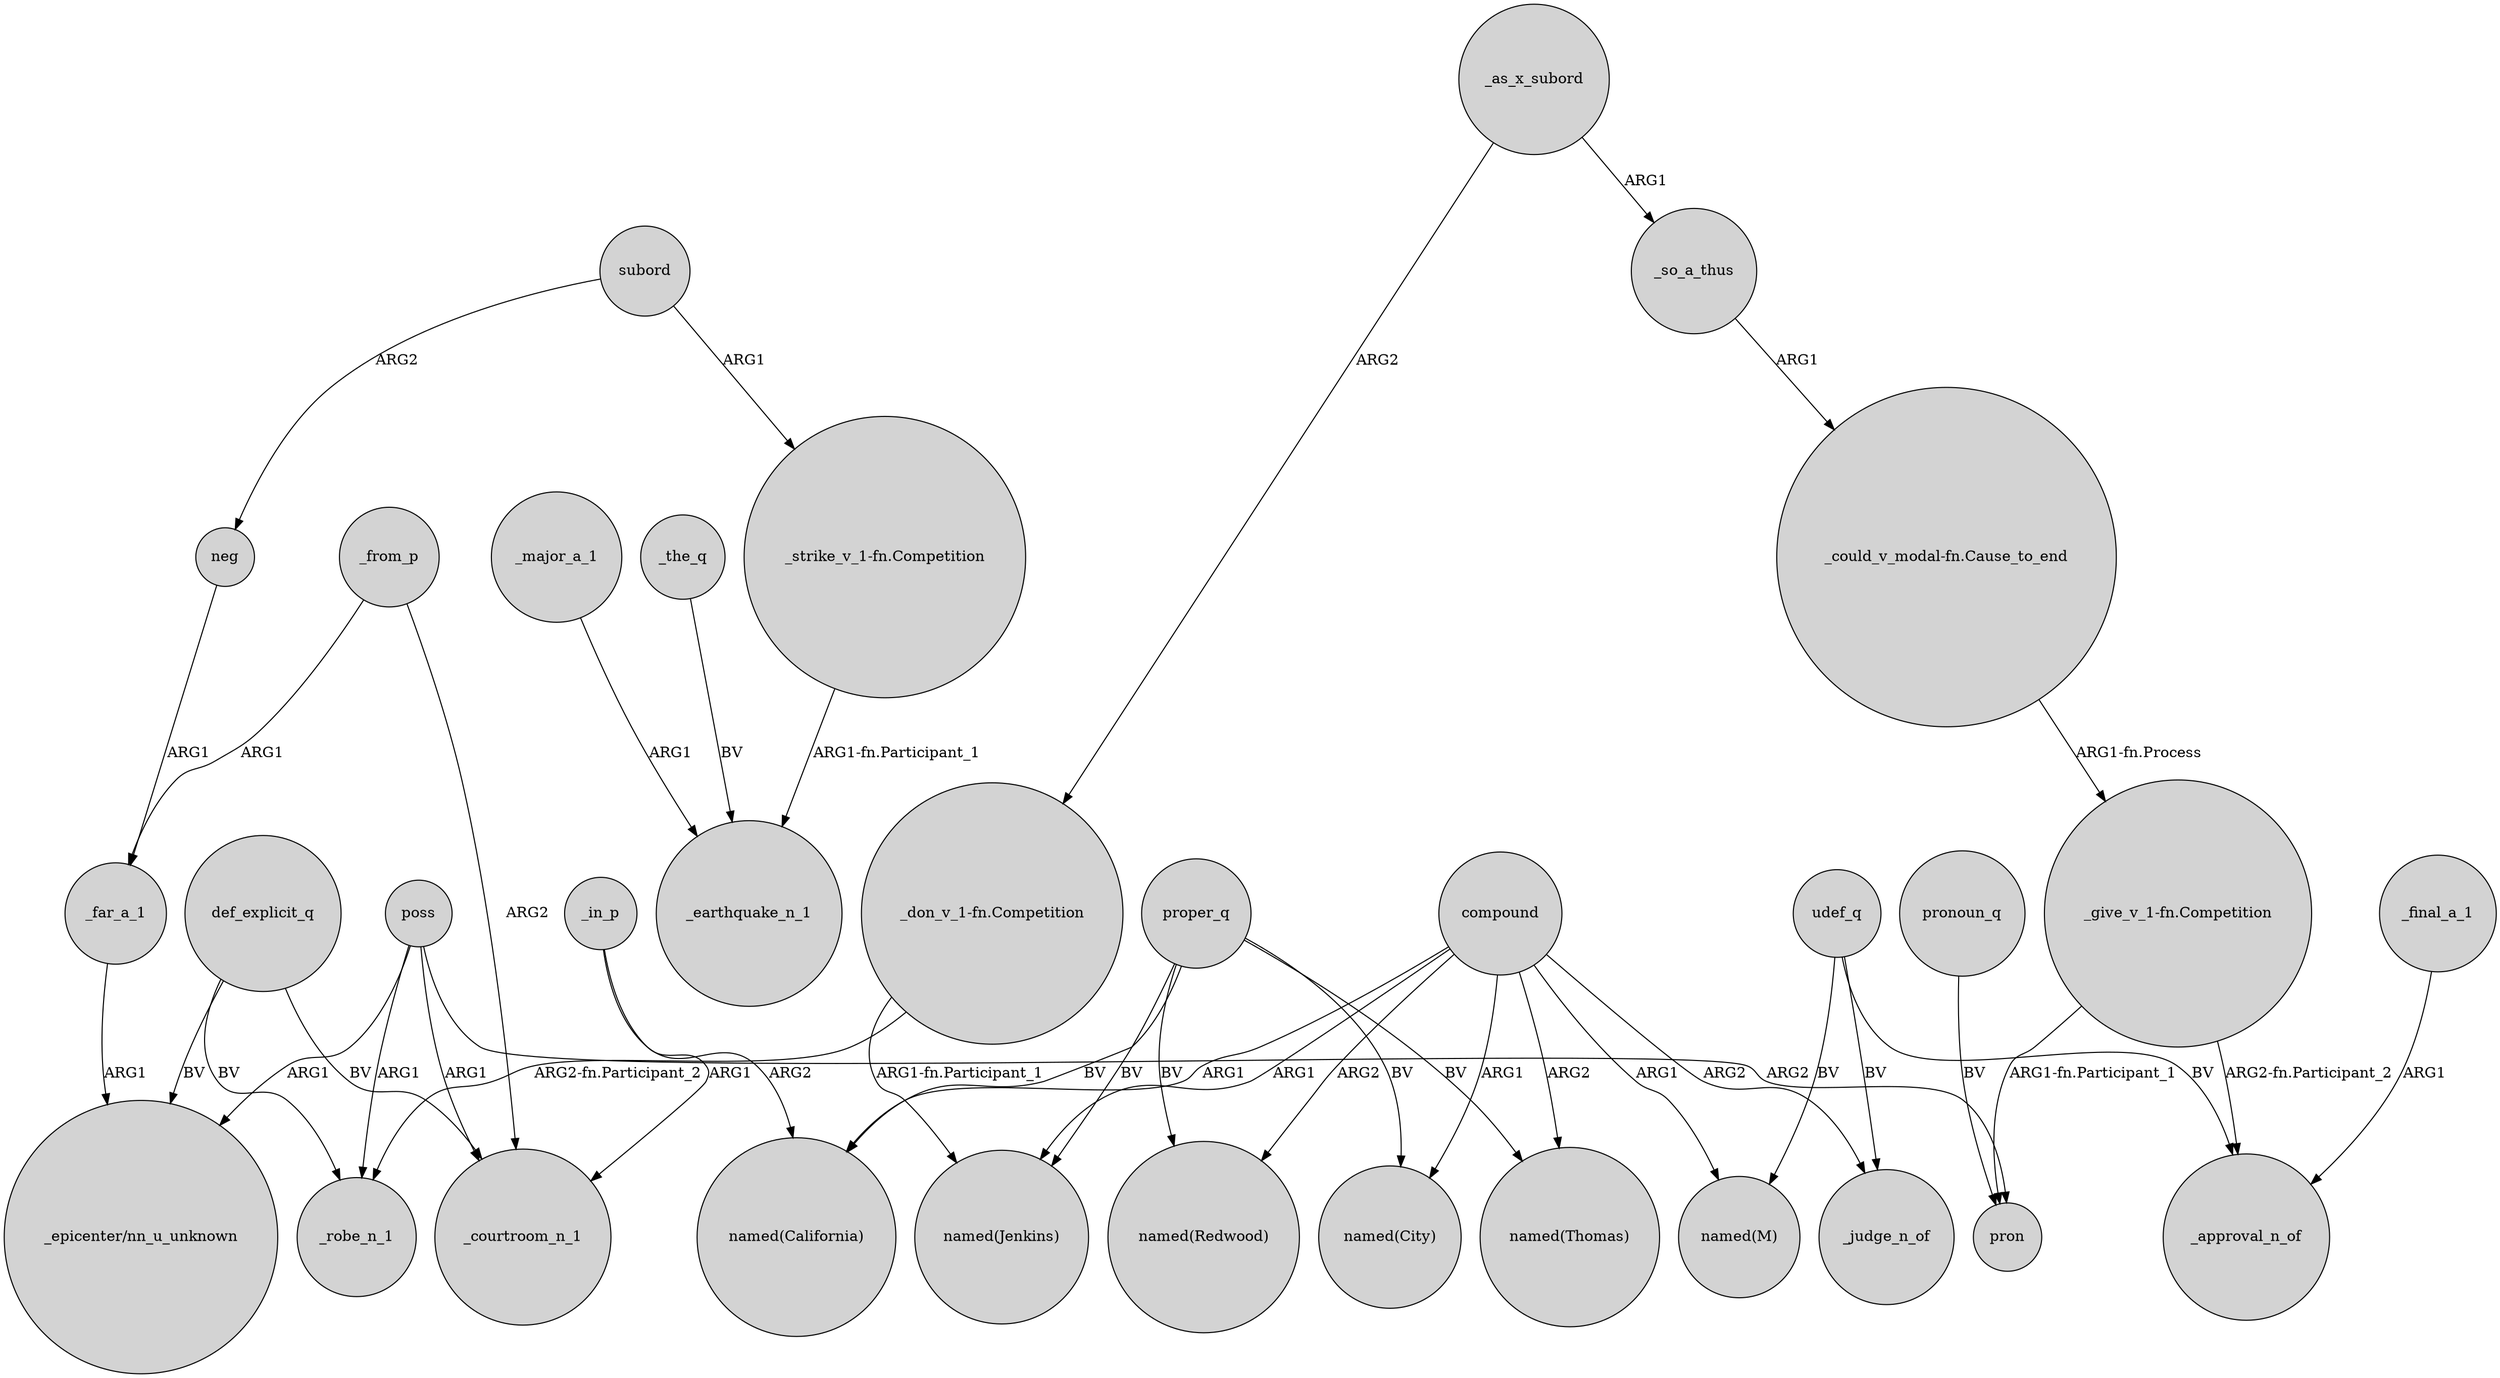 digraph {
	node [shape=circle style=filled]
	poss -> "_epicenter/nn_u_unknown" [label=ARG1]
	compound -> "named(City)" [label=ARG1]
	udef_q -> _approval_n_of [label=BV]
	udef_q -> "named(M)" [label=BV]
	_as_x_subord -> _so_a_thus [label=ARG1]
	proper_q -> "named(Thomas)" [label=BV]
	"_don_v_1-fn.Competition" -> _robe_n_1 [label="ARG2-fn.Participant_2"]
	poss -> _courtroom_n_1 [label=ARG1]
	poss -> _robe_n_1 [label=ARG1]
	subord -> neg [label=ARG2]
	"_give_v_1-fn.Competition" -> _approval_n_of [label="ARG2-fn.Participant_2"]
	"_could_v_modal-fn.Cause_to_end" -> "_give_v_1-fn.Competition" [label="ARG1-fn.Process"]
	"_give_v_1-fn.Competition" -> pron [label="ARG1-fn.Participant_1"]
	udef_q -> _judge_n_of [label=BV]
	compound -> "named(Redwood)" [label=ARG2]
	proper_q -> "named(Jenkins)" [label=BV]
	"_don_v_1-fn.Competition" -> "named(Jenkins)" [label="ARG1-fn.Participant_1"]
	pronoun_q -> pron [label=BV]
	poss -> pron [label=ARG2]
	def_explicit_q -> _robe_n_1 [label=BV]
	_so_a_thus -> "_could_v_modal-fn.Cause_to_end" [label=ARG1]
	_far_a_1 -> "_epicenter/nn_u_unknown" [label=ARG1]
	compound -> "named(M)" [label=ARG1]
	_in_p -> _courtroom_n_1 [label=ARG1]
	proper_q -> "named(Redwood)" [label=BV]
	_major_a_1 -> _earthquake_n_1 [label=ARG1]
	"_strike_v_1-fn.Competition" -> _earthquake_n_1 [label="ARG1-fn.Participant_1"]
	proper_q -> "named(City)" [label=BV]
	def_explicit_q -> _courtroom_n_1 [label=BV]
	compound -> "named(Jenkins)" [label=ARG1]
	_from_p -> _far_a_1 [label=ARG1]
	_from_p -> _courtroom_n_1 [label=ARG2]
	compound -> "named(California)" [label=ARG1]
	compound -> "named(Thomas)" [label=ARG2]
	_as_x_subord -> "_don_v_1-fn.Competition" [label=ARG2]
	proper_q -> "named(California)" [label=BV]
	subord -> "_strike_v_1-fn.Competition" [label=ARG1]
	_in_p -> "named(California)" [label=ARG2]
	_the_q -> _earthquake_n_1 [label=BV]
	def_explicit_q -> "_epicenter/nn_u_unknown" [label=BV]
	neg -> _far_a_1 [label=ARG1]
	_final_a_1 -> _approval_n_of [label=ARG1]
	compound -> _judge_n_of [label=ARG2]
}
